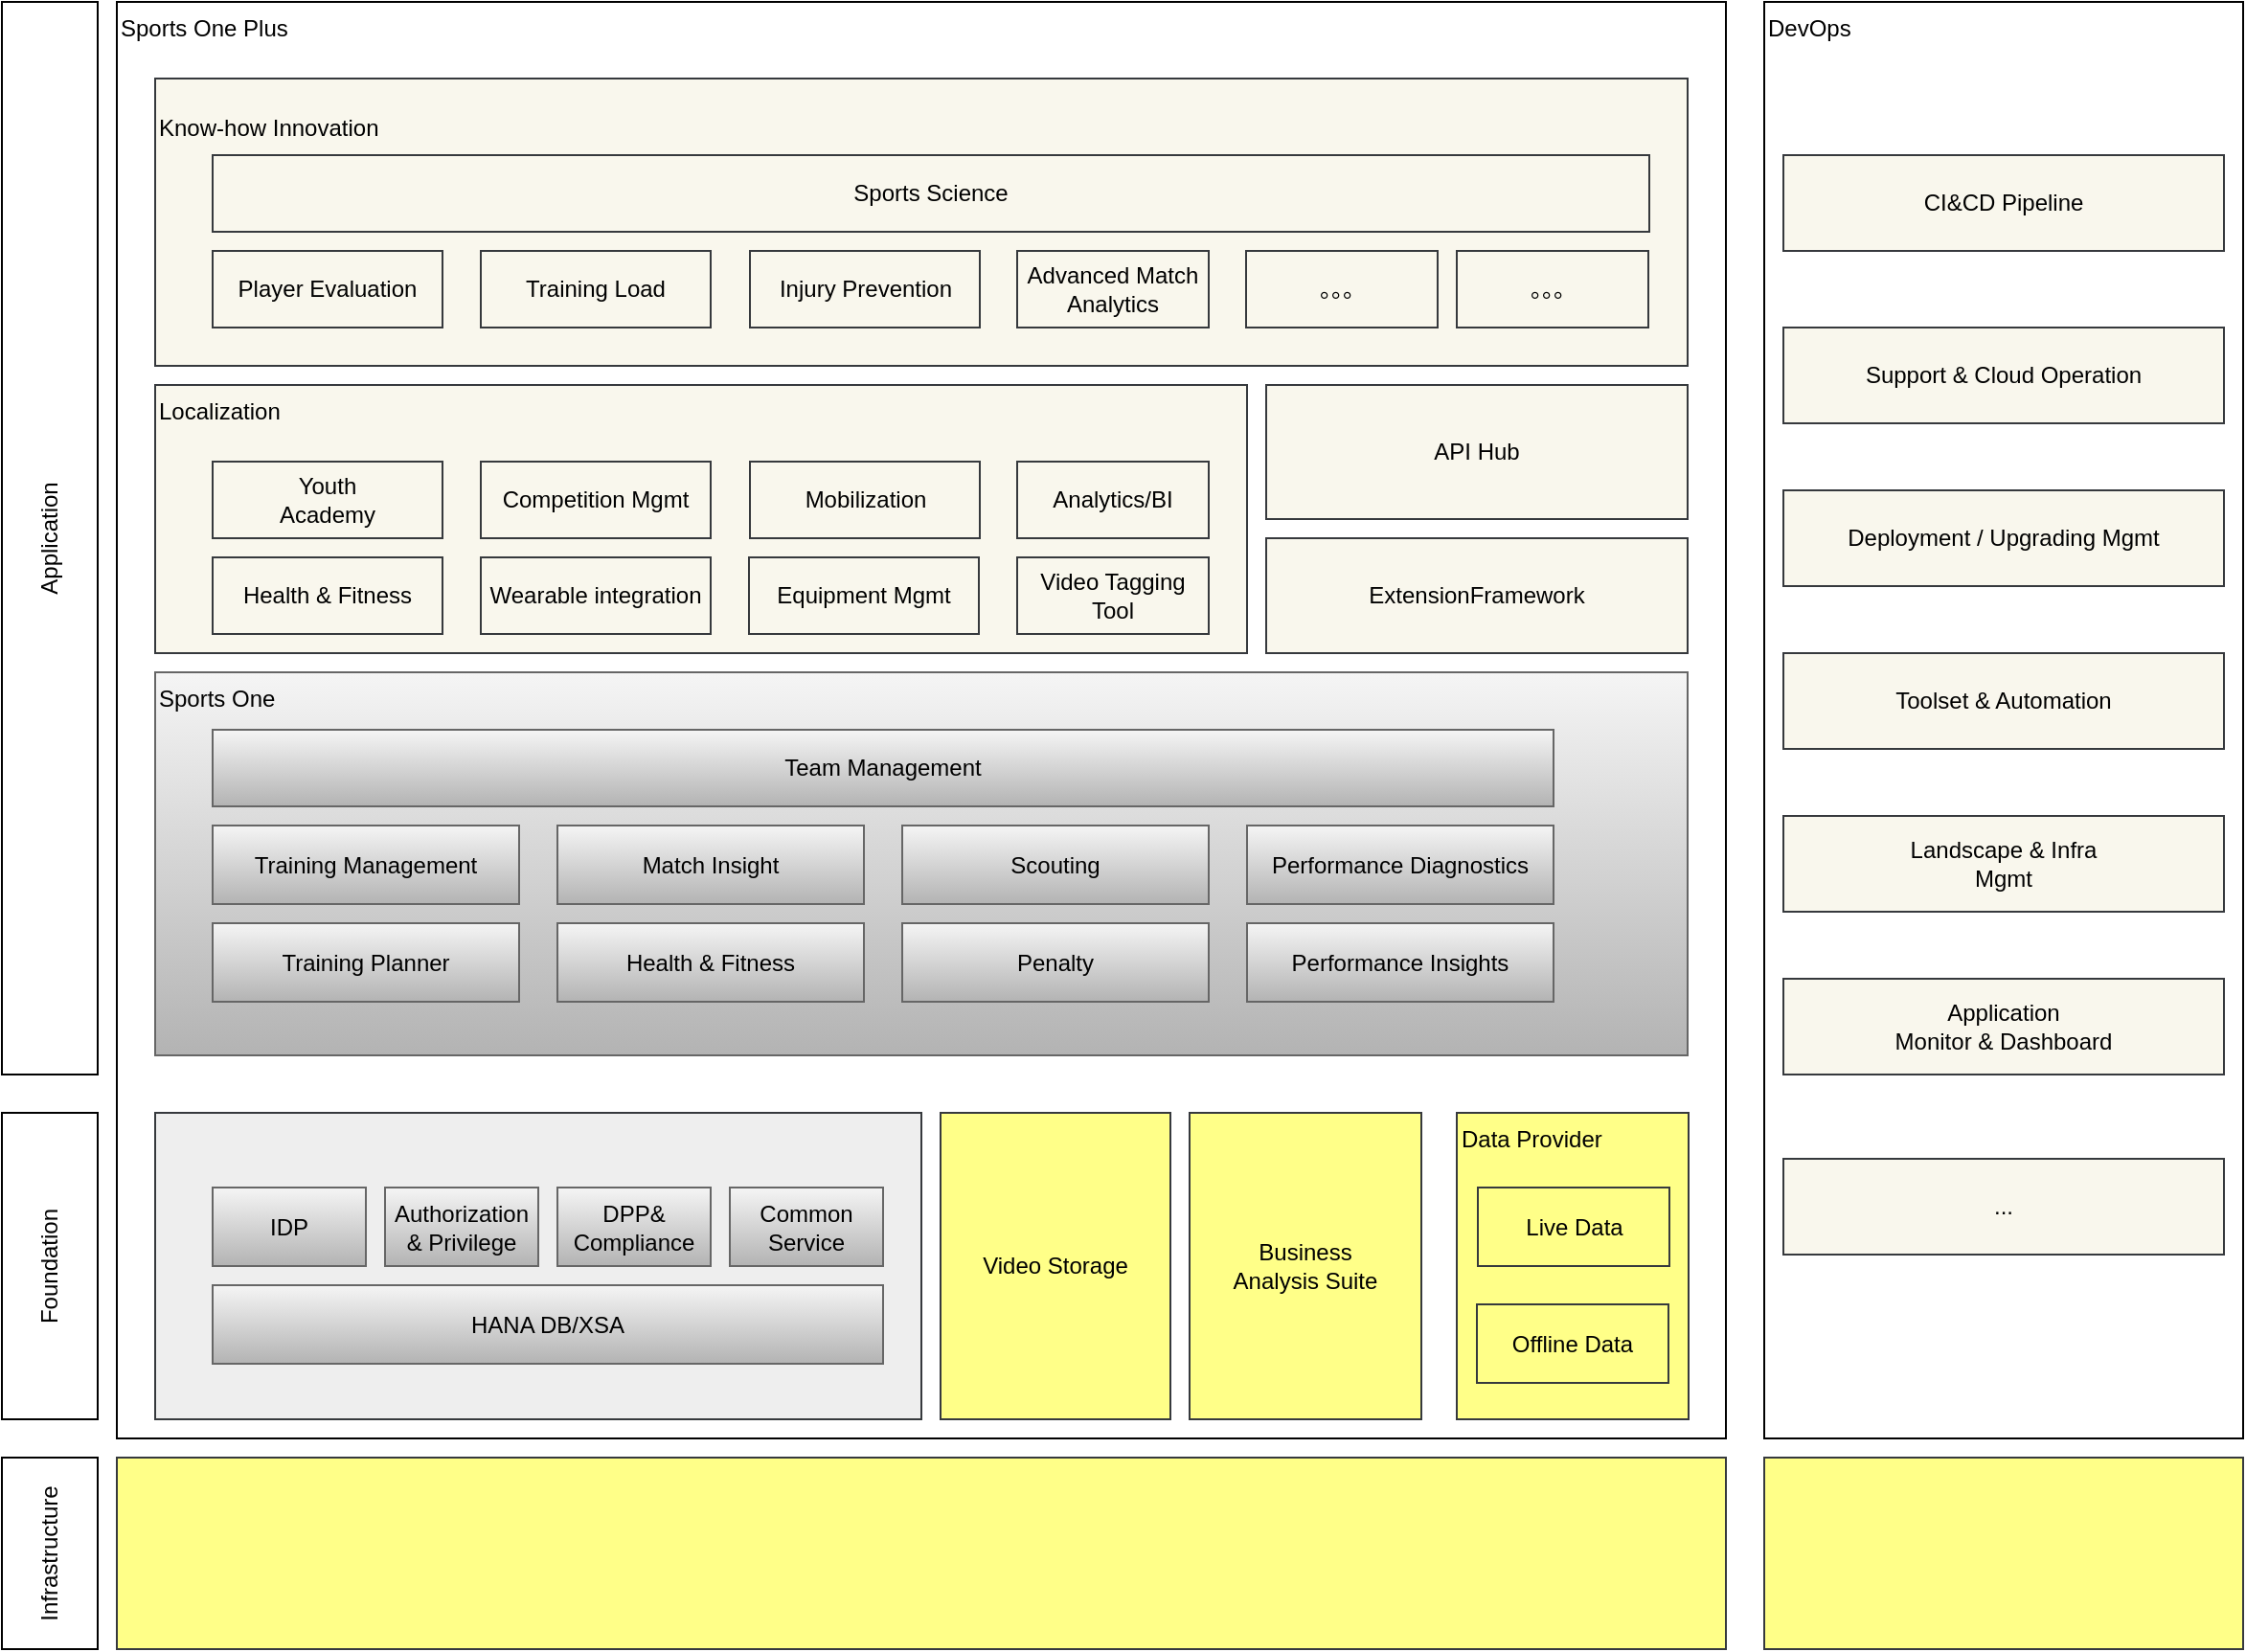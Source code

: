 <mxfile version="10.6.1" type="github"><diagram id="mf0qWnWs-Q5PckhjumOo" name="s1plus"><mxGraphModel dx="1011" dy="1807" grid="1" gridSize="10" guides="1" tooltips="1" connect="1" arrows="1" fold="1" page="1" pageScale="1" pageWidth="827" pageHeight="1169" math="0" shadow="0"><root><mxCell id="0"/><mxCell id="1" parent="0"/><mxCell id="03DsLXBlsdSr_oKZrL---1" value="Sports One Plus" style="rounded=0;whiteSpace=wrap;html=1;verticalAlign=top;align=left;" parent="1" vertex="1"><mxGeometry x="80" y="-20" width="840" height="750" as="geometry"/></mxCell><mxCell id="03DsLXBlsdSr_oKZrL---2" value="Sports One" style="rounded=0;whiteSpace=wrap;html=1;gradientColor=#b3b3b3;fillColor=#f5f5f5;strokeColor=#666666;align=left;verticalAlign=top;" parent="1" vertex="1"><mxGeometry x="100" y="330" width="800" height="200" as="geometry"/></mxCell><mxCell id="03DsLXBlsdSr_oKZrL---3" value="Team Management" style="rounded=0;whiteSpace=wrap;html=1;align=center;gradientColor=#b3b3b3;fillColor=#f5f5f5;strokeColor=#666666;" parent="1" vertex="1"><mxGeometry x="130" y="360" width="700" height="40" as="geometry"/></mxCell><mxCell id="03DsLXBlsdSr_oKZrL---4" value="Training Management" style="rounded=0;whiteSpace=wrap;html=1;align=center;gradientColor=#b3b3b3;fillColor=#f5f5f5;strokeColor=#666666;" parent="1" vertex="1"><mxGeometry x="130" y="410" width="160" height="41" as="geometry"/></mxCell><mxCell id="03DsLXBlsdSr_oKZrL---5" value="&lt;span&gt;Performance Insights&lt;/span&gt;" style="rounded=0;whiteSpace=wrap;html=1;align=center;gradientColor=#b3b3b3;fillColor=#f5f5f5;strokeColor=#666666;" parent="1" vertex="1"><mxGeometry x="670" y="461" width="160" height="41" as="geometry"/></mxCell><mxCell id="03DsLXBlsdSr_oKZrL---6" value="Match Insight" style="rounded=0;whiteSpace=wrap;html=1;align=center;gradientColor=#b3b3b3;fillColor=#f5f5f5;strokeColor=#666666;" parent="1" vertex="1"><mxGeometry x="310" y="410" width="160" height="41" as="geometry"/></mxCell><mxCell id="03DsLXBlsdSr_oKZrL---7" value="Health &amp;amp; Fitness" style="rounded=0;whiteSpace=wrap;html=1;align=center;gradientColor=#b3b3b3;fillColor=#f5f5f5;strokeColor=#666666;" parent="1" vertex="1"><mxGeometry x="310" y="461" width="160" height="41" as="geometry"/></mxCell><mxCell id="03DsLXBlsdSr_oKZrL---8" value="Scouting" style="rounded=0;whiteSpace=wrap;html=1;align=center;gradientColor=#b3b3b3;fillColor=#f5f5f5;strokeColor=#666666;" parent="1" vertex="1"><mxGeometry x="490" y="410" width="160" height="41" as="geometry"/></mxCell><mxCell id="03DsLXBlsdSr_oKZrL---9" value="Penalty" style="rounded=0;whiteSpace=wrap;html=1;align=center;gradientColor=#b3b3b3;fillColor=#f5f5f5;strokeColor=#666666;" parent="1" vertex="1"><mxGeometry x="490" y="461" width="160" height="41" as="geometry"/></mxCell><mxCell id="03DsLXBlsdSr_oKZrL---10" value="Localization" style="rounded=0;whiteSpace=wrap;html=1;fillColor=#f9f7ed;strokeColor=#36393d;align=left;verticalAlign=top;" parent="1" vertex="1"><mxGeometry x="100" y="180" width="570" height="140" as="geometry"/></mxCell><mxCell id="03DsLXBlsdSr_oKZrL---12" value="&lt;p&gt;&lt;span&gt;Youth&lt;br&gt;Academy&lt;/span&gt;&lt;/p&gt;" style="rounded=0;whiteSpace=wrap;html=1;align=center;fillColor=#f9f7ed;strokeColor=#36393d;" parent="1" vertex="1"><mxGeometry x="130" y="220" width="120" height="40" as="geometry"/></mxCell><mxCell id="03DsLXBlsdSr_oKZrL---13" value="&lt;p&gt;&lt;span&gt;Competition Mgmt&lt;/span&gt;&lt;/p&gt;" style="rounded=0;whiteSpace=wrap;html=1;align=center;fillColor=#f9f7ed;strokeColor=#36393d;" parent="1" vertex="1"><mxGeometry x="270" y="220" width="120" height="40" as="geometry"/></mxCell><mxCell id="03DsLXBlsdSr_oKZrL---14" value="&lt;span&gt;Mobilization&lt;/span&gt;" style="rounded=0;whiteSpace=wrap;html=1;align=center;fillColor=#f9f7ed;strokeColor=#36393d;" parent="1" vertex="1"><mxGeometry x="410.5" y="220" width="120" height="40" as="geometry"/></mxCell><mxCell id="03DsLXBlsdSr_oKZrL---15" value="Health &amp;amp; Fitness" style="rounded=0;whiteSpace=wrap;html=1;align=center;fillColor=#f9f7ed;strokeColor=#36393d;" parent="1" vertex="1"><mxGeometry x="130" y="270" width="120" height="40" as="geometry"/></mxCell><mxCell id="03DsLXBlsdSr_oKZrL---16" value="&lt;p&gt;&lt;span&gt;Wearable integration&lt;/span&gt;&lt;/p&gt;" style="rounded=0;whiteSpace=wrap;html=1;align=center;fillColor=#f9f7ed;strokeColor=#36393d;" parent="1" vertex="1"><mxGeometry x="270" y="270" width="120" height="40" as="geometry"/></mxCell><mxCell id="03DsLXBlsdSr_oKZrL---17" value="&lt;p&gt;&lt;span&gt;Equipment Mgmt&lt;/span&gt;&lt;/p&gt;" style="rounded=0;whiteSpace=wrap;html=1;align=center;fillColor=#f9f7ed;strokeColor=#36393d;" parent="1" vertex="1"><mxGeometry x="410" y="270" width="120" height="40" as="geometry"/></mxCell><mxCell id="03DsLXBlsdSr_oKZrL---21" value="&lt;p&gt;&lt;span&gt;Analytics/BI&lt;/span&gt;&lt;br&gt;&lt;/p&gt;" style="rounded=0;whiteSpace=wrap;html=1;align=center;fillColor=#f9f7ed;strokeColor=#36393d;" parent="1" vertex="1"><mxGeometry x="550" y="220" width="100" height="40" as="geometry"/></mxCell><mxCell id="03DsLXBlsdSr_oKZrL---22" value="&lt;p&gt;&lt;span&gt;Video Tagging Tool&lt;/span&gt;&lt;br&gt;&lt;/p&gt;" style="rounded=0;whiteSpace=wrap;html=1;align=center;fillColor=#f9f7ed;strokeColor=#36393d;" parent="1" vertex="1"><mxGeometry x="550" y="270" width="100" height="40" as="geometry"/></mxCell><mxCell id="03DsLXBlsdSr_oKZrL---23" value="&lt;p&gt;&lt;/p&gt;&lt;p&gt;&lt;span&gt;Know-how Innovation&amp;nbsp;&lt;/span&gt;&lt;/p&gt;" style="rounded=0;whiteSpace=wrap;html=1;fillColor=#f9f7ed;strokeColor=#36393d;align=left;verticalAlign=top;" parent="1" vertex="1"><mxGeometry x="100" y="20" width="800" height="150" as="geometry"/></mxCell><mxCell id="03DsLXBlsdSr_oKZrL---24" value="&lt;p&gt;&lt;/p&gt;&lt;p&gt;&lt;span&gt;Player Evaluation&lt;/span&gt;&lt;/p&gt;" style="rounded=0;whiteSpace=wrap;html=1;align=center;fillColor=#f9f7ed;strokeColor=#36393d;" parent="1" vertex="1"><mxGeometry x="130" y="110" width="120" height="40" as="geometry"/></mxCell><mxCell id="03DsLXBlsdSr_oKZrL---25" value="&lt;p&gt;&lt;/p&gt;&lt;p&gt;&lt;span&gt;Training Load&lt;/span&gt;&lt;/p&gt;" style="rounded=0;whiteSpace=wrap;html=1;align=center;fillColor=#f9f7ed;strokeColor=#36393d;" parent="1" vertex="1"><mxGeometry x="270" y="110" width="120" height="40" as="geometry"/></mxCell><mxCell id="03DsLXBlsdSr_oKZrL---26" value="&lt;p&gt;&lt;span&gt;Injury Prevention&lt;/span&gt;&lt;/p&gt;" style="rounded=0;whiteSpace=wrap;html=1;align=center;fillColor=#f9f7ed;strokeColor=#36393d;" parent="1" vertex="1"><mxGeometry x="410.5" y="110" width="120" height="40" as="geometry"/></mxCell><mxCell id="03DsLXBlsdSr_oKZrL---27" value="Sports Science" style="rounded=0;whiteSpace=wrap;html=1;align=center;fillColor=#f9f7ed;strokeColor=#36393d;" parent="1" vertex="1"><mxGeometry x="130" y="60" width="750" height="40" as="geometry"/></mxCell><mxCell id="03DsLXBlsdSr_oKZrL---30" value="&lt;p&gt;&lt;/p&gt;&lt;p&gt;&lt;span&gt;Advanced Match Analytics&lt;/span&gt;&lt;/p&gt;" style="rounded=0;whiteSpace=wrap;html=1;align=center;fillColor=#f9f7ed;strokeColor=#36393d;" parent="1" vertex="1"><mxGeometry x="550" y="110" width="100" height="40" as="geometry"/></mxCell><mxCell id="03DsLXBlsdSr_oKZrL---32" value="&lt;p&gt;&lt;span&gt;ExtensionFramework&lt;/span&gt;&lt;/p&gt;" style="rounded=0;whiteSpace=wrap;html=1;fillColor=#f9f7ed;strokeColor=#36393d;align=center;verticalAlign=middle;" parent="1" vertex="1"><mxGeometry x="680" y="260" width="220" height="60" as="geometry"/></mxCell><mxCell id="03DsLXBlsdSr_oKZrL---33" value="&lt;span&gt;Performance D&lt;/span&gt;&lt;span&gt;iagnostics&lt;/span&gt;" style="rounded=0;whiteSpace=wrap;html=1;align=center;gradientColor=#b3b3b3;fillColor=#f5f5f5;strokeColor=#666666;" parent="1" vertex="1"><mxGeometry x="670" y="410" width="160" height="41" as="geometry"/></mxCell><mxCell id="03DsLXBlsdSr_oKZrL---34" value="Training Planner" style="rounded=0;whiteSpace=wrap;html=1;align=center;gradientColor=#b3b3b3;fillColor=#f5f5f5;strokeColor=#666666;" parent="1" vertex="1"><mxGeometry x="130" y="461" width="160" height="41" as="geometry"/></mxCell><mxCell id="03DsLXBlsdSr_oKZrL---35" value="&lt;p&gt;&lt;/p&gt;&lt;p&gt;&lt;span&gt;。。。&lt;/span&gt;&lt;/p&gt;" style="rounded=0;whiteSpace=wrap;html=1;align=center;fillColor=#f9f7ed;strokeColor=#36393d;" parent="1" vertex="1"><mxGeometry x="669.5" y="110" width="100" height="40" as="geometry"/></mxCell><mxCell id="03DsLXBlsdSr_oKZrL---36" value="" style="rounded=0;whiteSpace=wrap;html=1;verticalAlign=top;align=left;fillColor=#eeeeee;strokeColor=#36393d;" parent="1" vertex="1"><mxGeometry x="100" y="560" width="400" height="160" as="geometry"/></mxCell><mxCell id="03DsLXBlsdSr_oKZrL---37" value="Application" style="rounded=0;whiteSpace=wrap;html=1;verticalAlign=middle;align=center;horizontal=0;" parent="1" vertex="1"><mxGeometry x="20" y="-20" width="50" height="560" as="geometry"/></mxCell><mxCell id="03DsLXBlsdSr_oKZrL---38" value="&lt;span&gt;Foundation&lt;/span&gt;" style="rounded=0;whiteSpace=wrap;html=1;verticalAlign=middle;align=center;horizontal=0;" parent="1" vertex="1"><mxGeometry x="20" y="560" width="50" height="160" as="geometry"/></mxCell><mxCell id="03DsLXBlsdSr_oKZrL---40" value="&lt;p&gt;&lt;span&gt;HANA DB/&lt;/span&gt;&lt;span&gt;XSA&lt;/span&gt;&lt;/p&gt;" style="rounded=0;whiteSpace=wrap;html=1;align=center;gradientColor=#b3b3b3;fillColor=#f5f5f5;strokeColor=#666666;" parent="1" vertex="1"><mxGeometry x="130" y="650" width="350" height="41" as="geometry"/></mxCell><mxCell id="03DsLXBlsdSr_oKZrL---41" value="&lt;p&gt;IDP&lt;/p&gt;" style="rounded=0;whiteSpace=wrap;html=1;align=center;gradientColor=#b3b3b3;fillColor=#f5f5f5;strokeColor=#666666;" parent="1" vertex="1"><mxGeometry x="130" y="599" width="80" height="41" as="geometry"/></mxCell><mxCell id="03DsLXBlsdSr_oKZrL---42" value="&lt;p&gt;&lt;span&gt;API Hub&lt;/span&gt;&lt;/p&gt;" style="rounded=0;whiteSpace=wrap;html=1;fillColor=#f9f7ed;strokeColor=#36393d;align=center;verticalAlign=middle;" parent="1" vertex="1"><mxGeometry x="680" y="180" width="220" height="70" as="geometry"/></mxCell><mxCell id="03DsLXBlsdSr_oKZrL---44" value="&lt;p&gt;Authorization &amp;amp; Privilege&lt;/p&gt;" style="rounded=0;whiteSpace=wrap;html=1;align=center;gradientColor=#b3b3b3;fillColor=#f5f5f5;strokeColor=#666666;" parent="1" vertex="1"><mxGeometry x="220" y="599" width="80" height="41" as="geometry"/></mxCell><mxCell id="03DsLXBlsdSr_oKZrL---45" value="&lt;p&gt;&lt;/p&gt;&lt;p&gt;&lt;span&gt;DPP&amp;amp; Compliance&lt;/span&gt;&lt;/p&gt;" style="rounded=0;whiteSpace=wrap;html=1;align=center;gradientColor=#b3b3b3;fillColor=#f5f5f5;strokeColor=#666666;" parent="1" vertex="1"><mxGeometry x="310" y="599" width="80" height="41" as="geometry"/></mxCell><mxCell id="03DsLXBlsdSr_oKZrL---46" value="&lt;p&gt;&lt;/p&gt;&lt;p&gt;&lt;span&gt;Common Service&lt;/span&gt;&lt;/p&gt;" style="rounded=0;whiteSpace=wrap;html=1;align=center;gradientColor=#b3b3b3;fillColor=#f5f5f5;strokeColor=#666666;" parent="1" vertex="1"><mxGeometry x="400" y="599" width="80" height="41" as="geometry"/></mxCell><mxCell id="03DsLXBlsdSr_oKZrL---47" value="&lt;p&gt;&lt;/p&gt;&lt;p&gt;&lt;span&gt;。。。&lt;/span&gt;&lt;/p&gt;" style="rounded=0;whiteSpace=wrap;html=1;align=center;fillColor=#f9f7ed;strokeColor=#36393d;" parent="1" vertex="1"><mxGeometry x="779.5" y="110" width="100" height="40" as="geometry"/></mxCell><mxCell id="03DsLXBlsdSr_oKZrL---54" value="Video Storage" style="rounded=0;whiteSpace=wrap;html=1;verticalAlign=middle;align=center;fillColor=#ffff88;strokeColor=#36393d;" parent="1" vertex="1"><mxGeometry x="510" y="560" width="120" height="160" as="geometry"/></mxCell><mxCell id="03DsLXBlsdSr_oKZrL---55" value="Business Analysis&amp;nbsp;&lt;span&gt;Suite&lt;/span&gt;" style="rounded=0;whiteSpace=wrap;html=1;verticalAlign=middle;align=center;fillColor=#ffff88;strokeColor=#36393d;" parent="1" vertex="1"><mxGeometry x="640" y="560" width="121" height="160" as="geometry"/></mxCell><mxCell id="03DsLXBlsdSr_oKZrL---56" value="Data Provider&lt;br&gt;" style="rounded=0;whiteSpace=wrap;html=1;verticalAlign=top;align=left;fillColor=#ffff88;strokeColor=#36393d;" parent="1" vertex="1"><mxGeometry x="779.5" y="560" width="121" height="160" as="geometry"/></mxCell><mxCell id="03DsLXBlsdSr_oKZrL---57" value="Live Data" style="rounded=0;whiteSpace=wrap;html=1;align=center;fillColor=#ffff88;strokeColor=#36393d;" parent="1" vertex="1"><mxGeometry x="790.5" y="599" width="100" height="41" as="geometry"/></mxCell><mxCell id="03DsLXBlsdSr_oKZrL---58" value="Offline Data" style="rounded=0;whiteSpace=wrap;html=1;align=center;fillColor=#ffff88;strokeColor=#36393d;" parent="1" vertex="1"><mxGeometry x="790" y="660" width="100" height="41" as="geometry"/></mxCell><mxCell id="03DsLXBlsdSr_oKZrL---60" value="Infrastructure&lt;br&gt;" style="rounded=0;whiteSpace=wrap;html=1;verticalAlign=middle;align=center;horizontal=0;" parent="1" vertex="1"><mxGeometry x="20" y="740" width="50" height="100" as="geometry"/></mxCell><mxCell id="03DsLXBlsdSr_oKZrL---61" value="" style="rounded=0;whiteSpace=wrap;html=1;verticalAlign=top;align=left;fillColor=#ffff88;strokeColor=#36393d;" parent="1" vertex="1"><mxGeometry x="80" y="740" width="840" height="100" as="geometry"/></mxCell><mxCell id="03DsLXBlsdSr_oKZrL---62" value="&lt;span&gt;DevOps&lt;/span&gt;" style="rounded=0;whiteSpace=wrap;html=1;verticalAlign=top;align=left;" parent="1" vertex="1"><mxGeometry x="940" y="-20" width="250" height="750" as="geometry"/></mxCell><mxCell id="03DsLXBlsdSr_oKZrL---63" value="" style="rounded=0;whiteSpace=wrap;html=1;verticalAlign=top;align=left;fillColor=#ffff88;strokeColor=#36393d;" parent="1" vertex="1"><mxGeometry x="940" y="740" width="250" height="100" as="geometry"/></mxCell><mxCell id="03DsLXBlsdSr_oKZrL---65" value="&lt;p&gt;&lt;/p&gt;&lt;p&gt;CI&amp;amp;CD Pipeline&lt;/p&gt;" style="rounded=0;whiteSpace=wrap;html=1;align=center;fillColor=#f9f7ed;strokeColor=#36393d;" parent="1" vertex="1"><mxGeometry x="950" y="60" width="230" height="50" as="geometry"/></mxCell><mxCell id="03DsLXBlsdSr_oKZrL---66" value="&lt;p&gt;&lt;/p&gt;&lt;p&gt;Support &amp;amp; Cloud Operation&lt;/p&gt;" style="rounded=0;whiteSpace=wrap;html=1;align=center;fillColor=#f9f7ed;strokeColor=#36393d;" parent="1" vertex="1"><mxGeometry x="950" y="150" width="230" height="50" as="geometry"/></mxCell><mxCell id="03DsLXBlsdSr_oKZrL---67" value="&lt;p&gt;&lt;/p&gt;&lt;p&gt;Deployment / Upgrading Mgmt&lt;/p&gt;" style="rounded=0;whiteSpace=wrap;html=1;align=center;fillColor=#f9f7ed;strokeColor=#36393d;" parent="1" vertex="1"><mxGeometry x="950" y="235" width="230" height="50" as="geometry"/></mxCell><mxCell id="03DsLXBlsdSr_oKZrL---68" value="&lt;p&gt;&lt;/p&gt;&lt;p&gt;Toolset &amp;amp; Automation&lt;/p&gt;" style="rounded=0;whiteSpace=wrap;html=1;align=center;fillColor=#f9f7ed;strokeColor=#36393d;" parent="1" vertex="1"><mxGeometry x="950" y="320" width="230" height="50" as="geometry"/></mxCell><mxCell id="03DsLXBlsdSr_oKZrL---69" value="&lt;p&gt;&lt;/p&gt;&lt;p&gt;&lt;/p&gt;&lt;p&gt;&lt;span&gt;Landscape &amp;amp; Infra&lt;br&gt;Mgmt&lt;/span&gt;&lt;/p&gt;" style="rounded=0;whiteSpace=wrap;html=1;align=center;fillColor=#f9f7ed;strokeColor=#36393d;" parent="1" vertex="1"><mxGeometry x="950" y="405" width="230" height="50" as="geometry"/></mxCell><mxCell id="03DsLXBlsdSr_oKZrL---70" value="&lt;p&gt;&lt;/p&gt;&lt;p&gt;&lt;/p&gt;&lt;p&gt;&lt;/p&gt;&lt;p&gt;&lt;span&gt;Application&lt;br&gt;Monitor &amp;amp; Dashboard&lt;/span&gt;&lt;/p&gt;" style="rounded=0;whiteSpace=wrap;html=1;align=center;fillColor=#f9f7ed;strokeColor=#36393d;" parent="1" vertex="1"><mxGeometry x="950" y="490" width="230" height="50" as="geometry"/></mxCell><mxCell id="03DsLXBlsdSr_oKZrL---71" value="&lt;p&gt;&lt;/p&gt;&lt;p&gt;&lt;/p&gt;&lt;p&gt;&lt;/p&gt;&lt;p&gt;...&lt;/p&gt;" style="rounded=0;whiteSpace=wrap;html=1;align=center;fillColor=#f9f7ed;strokeColor=#36393d;" parent="1" vertex="1"><mxGeometry x="950" y="584" width="230" height="50" as="geometry"/></mxCell></root></mxGraphModel></diagram></mxfile>